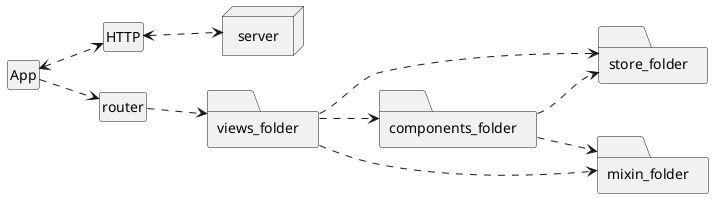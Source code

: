 @startuml client


left to right direction
hide stereotype
hide circle
hide methods
hide attributes

skinparam monochrome true



folder "store_folder" {
}
  
folder "mixin_folder"  {
}

folder "components_folder"  {
}

folder "views_folder"  {
}

node "server" {

}

HTTP <..> server
App <..> HTTP
App ..> router
router ..> views_folder
components_folder ..> mixin_folder
components_folder ..> store_folder
views_folder..>store_folder
views_folder ..> components_folder
views_folder ..> mixin_folder


@enduml